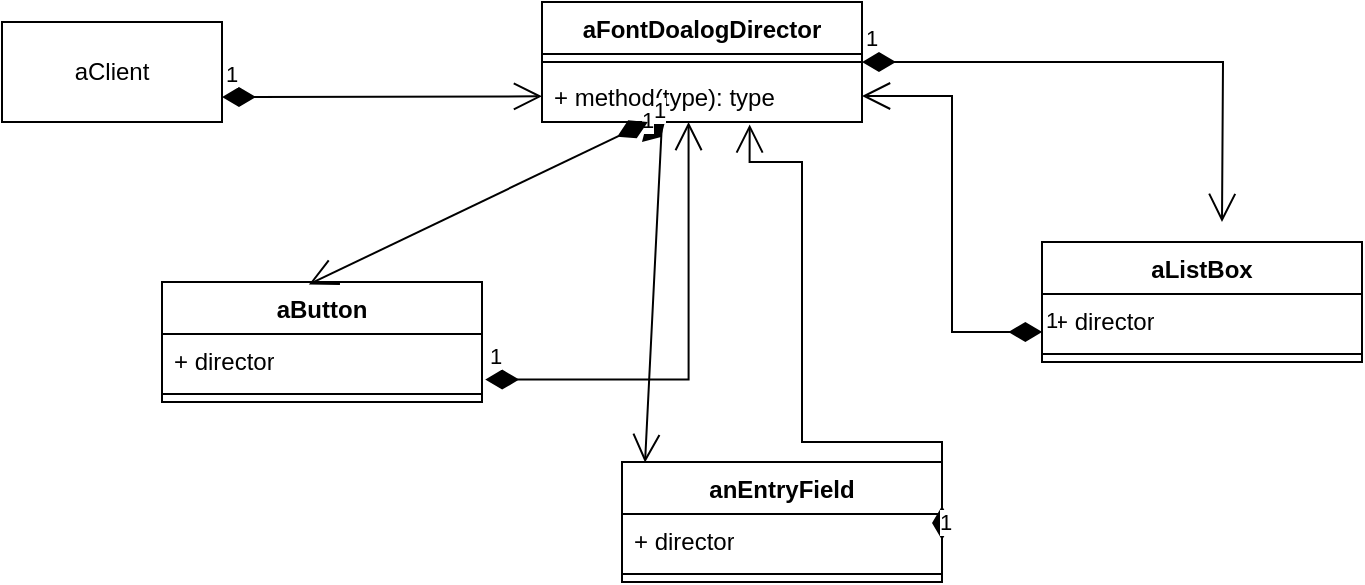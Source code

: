 <mxfile version="21.3.7" type="device">
  <diagram name="第 1 页" id="t-UqxX6OUQL29czFDOLK">
    <mxGraphModel dx="1728" dy="937" grid="1" gridSize="10" guides="1" tooltips="1" connect="1" arrows="1" fold="1" page="1" pageScale="1" pageWidth="827" pageHeight="1169" math="0" shadow="0">
      <root>
        <mxCell id="0" />
        <mxCell id="1" parent="0" />
        <mxCell id="K6eu1Oc-VUYRGVT1MoAx-1" value="aClient" style="html=1;whiteSpace=wrap;" vertex="1" parent="1">
          <mxGeometry x="70" y="240" width="110" height="50" as="geometry" />
        </mxCell>
        <mxCell id="K6eu1Oc-VUYRGVT1MoAx-2" value="aFontDoalogDirector" style="swimlane;fontStyle=1;align=center;verticalAlign=top;childLayout=stackLayout;horizontal=1;startSize=26;horizontalStack=0;resizeParent=1;resizeParentMax=0;resizeLast=0;collapsible=1;marginBottom=0;whiteSpace=wrap;html=1;" vertex="1" parent="1">
          <mxGeometry x="340" y="230" width="160" height="60" as="geometry" />
        </mxCell>
        <mxCell id="K6eu1Oc-VUYRGVT1MoAx-4" value="" style="line;strokeWidth=1;fillColor=none;align=left;verticalAlign=middle;spacingTop=-1;spacingLeft=3;spacingRight=3;rotatable=0;labelPosition=right;points=[];portConstraint=eastwest;strokeColor=inherit;" vertex="1" parent="K6eu1Oc-VUYRGVT1MoAx-2">
          <mxGeometry y="26" width="160" height="8" as="geometry" />
        </mxCell>
        <mxCell id="K6eu1Oc-VUYRGVT1MoAx-5" value="+ method(type): type" style="text;strokeColor=none;fillColor=none;align=left;verticalAlign=top;spacingLeft=4;spacingRight=4;overflow=hidden;rotatable=0;points=[[0,0.5],[1,0.5]];portConstraint=eastwest;whiteSpace=wrap;html=1;" vertex="1" parent="K6eu1Oc-VUYRGVT1MoAx-2">
          <mxGeometry y="34" width="160" height="26" as="geometry" />
        </mxCell>
        <mxCell id="K6eu1Oc-VUYRGVT1MoAx-6" value="aButton" style="swimlane;fontStyle=1;align=center;verticalAlign=top;childLayout=stackLayout;horizontal=1;startSize=26;horizontalStack=0;resizeParent=1;resizeParentMax=0;resizeLast=0;collapsible=1;marginBottom=0;whiteSpace=wrap;html=1;" vertex="1" parent="1">
          <mxGeometry x="150" y="370" width="160" height="60" as="geometry" />
        </mxCell>
        <mxCell id="K6eu1Oc-VUYRGVT1MoAx-7" value="+ director" style="text;strokeColor=none;fillColor=none;align=left;verticalAlign=top;spacingLeft=4;spacingRight=4;overflow=hidden;rotatable=0;points=[[0,0.5],[1,0.5]];portConstraint=eastwest;whiteSpace=wrap;html=1;" vertex="1" parent="K6eu1Oc-VUYRGVT1MoAx-6">
          <mxGeometry y="26" width="160" height="26" as="geometry" />
        </mxCell>
        <mxCell id="K6eu1Oc-VUYRGVT1MoAx-8" value="" style="line;strokeWidth=1;fillColor=none;align=left;verticalAlign=middle;spacingTop=-1;spacingLeft=3;spacingRight=3;rotatable=0;labelPosition=right;points=[];portConstraint=eastwest;strokeColor=inherit;" vertex="1" parent="K6eu1Oc-VUYRGVT1MoAx-6">
          <mxGeometry y="52" width="160" height="8" as="geometry" />
        </mxCell>
        <mxCell id="K6eu1Oc-VUYRGVT1MoAx-10" value="anEntryField" style="swimlane;fontStyle=1;align=center;verticalAlign=top;childLayout=stackLayout;horizontal=1;startSize=26;horizontalStack=0;resizeParent=1;resizeParentMax=0;resizeLast=0;collapsible=1;marginBottom=0;whiteSpace=wrap;html=1;" vertex="1" parent="1">
          <mxGeometry x="380" y="460" width="160" height="60" as="geometry" />
        </mxCell>
        <mxCell id="K6eu1Oc-VUYRGVT1MoAx-11" value="+ director" style="text;strokeColor=none;fillColor=none;align=left;verticalAlign=top;spacingLeft=4;spacingRight=4;overflow=hidden;rotatable=0;points=[[0,0.5],[1,0.5]];portConstraint=eastwest;whiteSpace=wrap;html=1;" vertex="1" parent="K6eu1Oc-VUYRGVT1MoAx-10">
          <mxGeometry y="26" width="160" height="26" as="geometry" />
        </mxCell>
        <mxCell id="K6eu1Oc-VUYRGVT1MoAx-12" value="" style="line;strokeWidth=1;fillColor=none;align=left;verticalAlign=middle;spacingTop=-1;spacingLeft=3;spacingRight=3;rotatable=0;labelPosition=right;points=[];portConstraint=eastwest;strokeColor=inherit;" vertex="1" parent="K6eu1Oc-VUYRGVT1MoAx-10">
          <mxGeometry y="52" width="160" height="8" as="geometry" />
        </mxCell>
        <mxCell id="K6eu1Oc-VUYRGVT1MoAx-13" value="aListBox" style="swimlane;fontStyle=1;align=center;verticalAlign=top;childLayout=stackLayout;horizontal=1;startSize=26;horizontalStack=0;resizeParent=1;resizeParentMax=0;resizeLast=0;collapsible=1;marginBottom=0;whiteSpace=wrap;html=1;" vertex="1" parent="1">
          <mxGeometry x="590" y="350" width="160" height="60" as="geometry" />
        </mxCell>
        <mxCell id="K6eu1Oc-VUYRGVT1MoAx-14" value="+ director" style="text;strokeColor=none;fillColor=none;align=left;verticalAlign=top;spacingLeft=4;spacingRight=4;overflow=hidden;rotatable=0;points=[[0,0.5],[1,0.5]];portConstraint=eastwest;whiteSpace=wrap;html=1;" vertex="1" parent="K6eu1Oc-VUYRGVT1MoAx-13">
          <mxGeometry y="26" width="160" height="26" as="geometry" />
        </mxCell>
        <mxCell id="K6eu1Oc-VUYRGVT1MoAx-15" value="" style="line;strokeWidth=1;fillColor=none;align=left;verticalAlign=middle;spacingTop=-1;spacingLeft=3;spacingRight=3;rotatable=0;labelPosition=right;points=[];portConstraint=eastwest;strokeColor=inherit;" vertex="1" parent="K6eu1Oc-VUYRGVT1MoAx-13">
          <mxGeometry y="52" width="160" height="8" as="geometry" />
        </mxCell>
        <mxCell id="K6eu1Oc-VUYRGVT1MoAx-16" value="1" style="endArrow=open;html=1;endSize=12;startArrow=diamondThin;startSize=14;startFill=1;align=left;verticalAlign=bottom;rounded=0;exitX=1;exitY=0.75;exitDx=0;exitDy=0;" edge="1" parent="1" source="K6eu1Oc-VUYRGVT1MoAx-1" target="K6eu1Oc-VUYRGVT1MoAx-5">
          <mxGeometry x="-1" y="3" relative="1" as="geometry">
            <mxPoint x="220" y="320" as="sourcePoint" />
            <mxPoint x="380" y="320" as="targetPoint" />
            <mxPoint as="offset" />
          </mxGeometry>
        </mxCell>
        <mxCell id="K6eu1Oc-VUYRGVT1MoAx-17" value="1" style="endArrow=open;html=1;endSize=12;startArrow=diamondThin;startSize=14;startFill=1;edgeStyle=orthogonalEdgeStyle;align=left;verticalAlign=bottom;rounded=0;entryX=0.458;entryY=1;entryDx=0;entryDy=0;entryPerimeter=0;exitX=1.01;exitY=0.877;exitDx=0;exitDy=0;exitPerimeter=0;" edge="1" parent="1" source="K6eu1Oc-VUYRGVT1MoAx-7" target="K6eu1Oc-VUYRGVT1MoAx-5">
          <mxGeometry x="-1" y="3" relative="1" as="geometry">
            <mxPoint x="450" y="420" as="sourcePoint" />
            <mxPoint x="610" y="420" as="targetPoint" />
          </mxGeometry>
        </mxCell>
        <mxCell id="K6eu1Oc-VUYRGVT1MoAx-18" value="1" style="endArrow=open;html=1;endSize=12;startArrow=diamondThin;startSize=14;startFill=1;edgeStyle=orthogonalEdgeStyle;align=left;verticalAlign=bottom;rounded=0;exitX=1;exitY=0.5;exitDx=0;exitDy=0;entryX=0.649;entryY=1.046;entryDx=0;entryDy=0;entryPerimeter=0;" edge="1" parent="1" source="K6eu1Oc-VUYRGVT1MoAx-11" target="K6eu1Oc-VUYRGVT1MoAx-5">
          <mxGeometry x="-1" y="3" relative="1" as="geometry">
            <mxPoint x="460" y="430" as="sourcePoint" />
            <mxPoint x="620" y="430" as="targetPoint" />
            <Array as="points">
              <mxPoint x="540" y="450" />
              <mxPoint x="470" y="450" />
              <mxPoint x="470" y="310" />
              <mxPoint x="444" y="310" />
            </Array>
          </mxGeometry>
        </mxCell>
        <mxCell id="K6eu1Oc-VUYRGVT1MoAx-19" value="1" style="endArrow=open;html=1;endSize=12;startArrow=diamondThin;startSize=14;startFill=1;edgeStyle=orthogonalEdgeStyle;align=left;verticalAlign=bottom;rounded=0;exitX=0.001;exitY=0.731;exitDx=0;exitDy=0;exitPerimeter=0;" edge="1" parent="1" source="K6eu1Oc-VUYRGVT1MoAx-14" target="K6eu1Oc-VUYRGVT1MoAx-5">
          <mxGeometry x="-1" y="3" relative="1" as="geometry">
            <mxPoint x="610" y="410" as="sourcePoint" />
            <mxPoint x="770" y="410" as="targetPoint" />
          </mxGeometry>
        </mxCell>
        <mxCell id="K6eu1Oc-VUYRGVT1MoAx-20" value="1" style="endArrow=open;html=1;endSize=12;startArrow=diamondThin;startSize=14;startFill=1;edgeStyle=orthogonalEdgeStyle;align=left;verticalAlign=bottom;rounded=0;" edge="1" parent="1" source="K6eu1Oc-VUYRGVT1MoAx-2">
          <mxGeometry x="-1" y="3" relative="1" as="geometry">
            <mxPoint x="520" y="400" as="sourcePoint" />
            <mxPoint x="680" y="340" as="targetPoint" />
          </mxGeometry>
        </mxCell>
        <mxCell id="K6eu1Oc-VUYRGVT1MoAx-21" value="1" style="endArrow=open;html=1;endSize=12;startArrow=diamondThin;startSize=14;startFill=1;align=left;verticalAlign=bottom;rounded=0;entryX=0.072;entryY=0.004;entryDx=0;entryDy=0;entryPerimeter=0;" edge="1" parent="1" target="K6eu1Oc-VUYRGVT1MoAx-10">
          <mxGeometry x="-1" y="3" relative="1" as="geometry">
            <mxPoint x="390" y="300" as="sourcePoint" />
            <mxPoint x="690" y="350" as="targetPoint" />
            <Array as="points">
              <mxPoint x="400" y="290" />
            </Array>
          </mxGeometry>
        </mxCell>
        <mxCell id="K6eu1Oc-VUYRGVT1MoAx-22" value="1" style="endArrow=open;html=1;endSize=12;startArrow=diamondThin;startSize=14;startFill=1;align=left;verticalAlign=bottom;rounded=0;entryX=0.459;entryY=0.02;entryDx=0;entryDy=0;entryPerimeter=0;" edge="1" parent="1" source="K6eu1Oc-VUYRGVT1MoAx-5" target="K6eu1Oc-VUYRGVT1MoAx-6">
          <mxGeometry x="-1" y="3" relative="1" as="geometry">
            <mxPoint x="400" y="310" as="sourcePoint" />
            <mxPoint x="402" y="470" as="targetPoint" />
          </mxGeometry>
        </mxCell>
      </root>
    </mxGraphModel>
  </diagram>
</mxfile>
